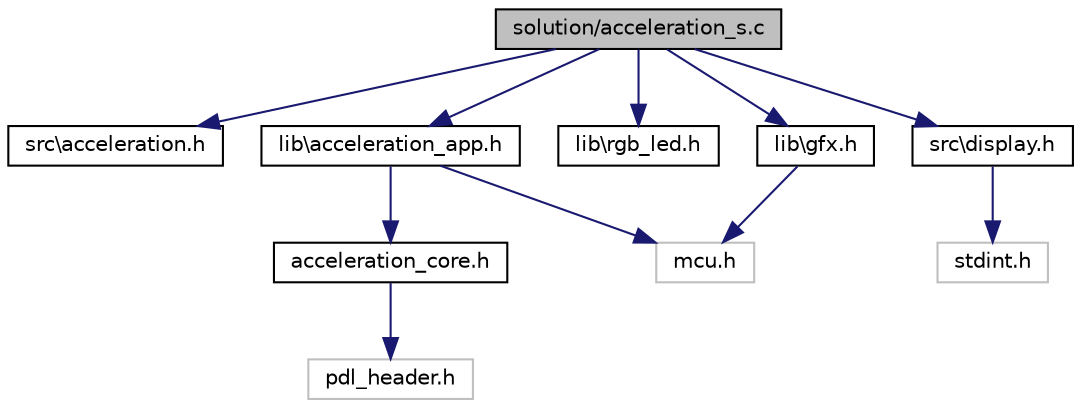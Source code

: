 digraph "solution/acceleration_s.c"
{
 // LATEX_PDF_SIZE
  edge [fontname="Helvetica",fontsize="10",labelfontname="Helvetica",labelfontsize="10"];
  node [fontname="Helvetica",fontsize="10",shape=record];
  Node1 [label="solution/acceleration_s.c",height=0.2,width=0.4,color="black", fillcolor="grey75", style="filled", fontcolor="black",tooltip=" "];
  Node1 -> Node2 [color="midnightblue",fontsize="10",style="solid",fontname="Helvetica"];
  Node2 [label="src\\acceleration.h",height=0.2,width=0.4,color="black", fillcolor="white", style="filled",URL="$acceleration_8h.html",tooltip=" "];
  Node1 -> Node3 [color="midnightblue",fontsize="10",style="solid",fontname="Helvetica"];
  Node3 [label="lib\\acceleration_app.h",height=0.2,width=0.4,color="black", fillcolor="white", style="filled",URL="$acceleration__app_8h.html",tooltip="Initializes communication via I2C to the KXCJK1013 accelerometer chip and prints data on the lc displ..."];
  Node3 -> Node4 [color="midnightblue",fontsize="10",style="solid",fontname="Helvetica"];
  Node4 [label="mcu.h",height=0.2,width=0.4,color="grey75", fillcolor="white", style="filled",tooltip=" "];
  Node3 -> Node5 [color="midnightblue",fontsize="10",style="solid",fontname="Helvetica"];
  Node5 [label="acceleration_core.h",height=0.2,width=0.4,color="black", fillcolor="white", style="filled",URL="$acceleration__core_8h.html",tooltip="Core function for KXCJK1013 accelerometer chip. These functions are used by acceleration_app...."];
  Node5 -> Node6 [color="midnightblue",fontsize="10",style="solid",fontname="Helvetica"];
  Node6 [label="pdl_header.h",height=0.2,width=0.4,color="grey75", fillcolor="white", style="filled",tooltip=" "];
  Node1 -> Node7 [color="midnightblue",fontsize="10",style="solid",fontname="Helvetica"];
  Node7 [label="lib\\rgb_led.h",height=0.2,width=0.4,color="black", fillcolor="white", style="filled",URL="$rgb__led_8h.html",tooltip=" "];
  Node1 -> Node8 [color="midnightblue",fontsize="10",style="solid",fontname="Helvetica"];
  Node8 [label="src\\display.h",height=0.2,width=0.4,color="black", fillcolor="white", style="filled",URL="$display_8h.html",tooltip=" "];
  Node8 -> Node9 [color="midnightblue",fontsize="10",style="solid",fontname="Helvetica"];
  Node9 [label="stdint.h",height=0.2,width=0.4,color="grey75", fillcolor="white", style="filled",tooltip=" "];
  Node1 -> Node10 [color="midnightblue",fontsize="10",style="solid",fontname="Helvetica"];
  Node10 [label="lib\\gfx.h",height=0.2,width=0.4,color="black", fillcolor="white", style="filled",URL="$gfx_8h.html",tooltip="This code is based on: https://github.com/adafruit/Adafruit-GFX-Library &   https://github...."];
  Node10 -> Node4 [color="midnightblue",fontsize="10",style="solid",fontname="Helvetica"];
}
